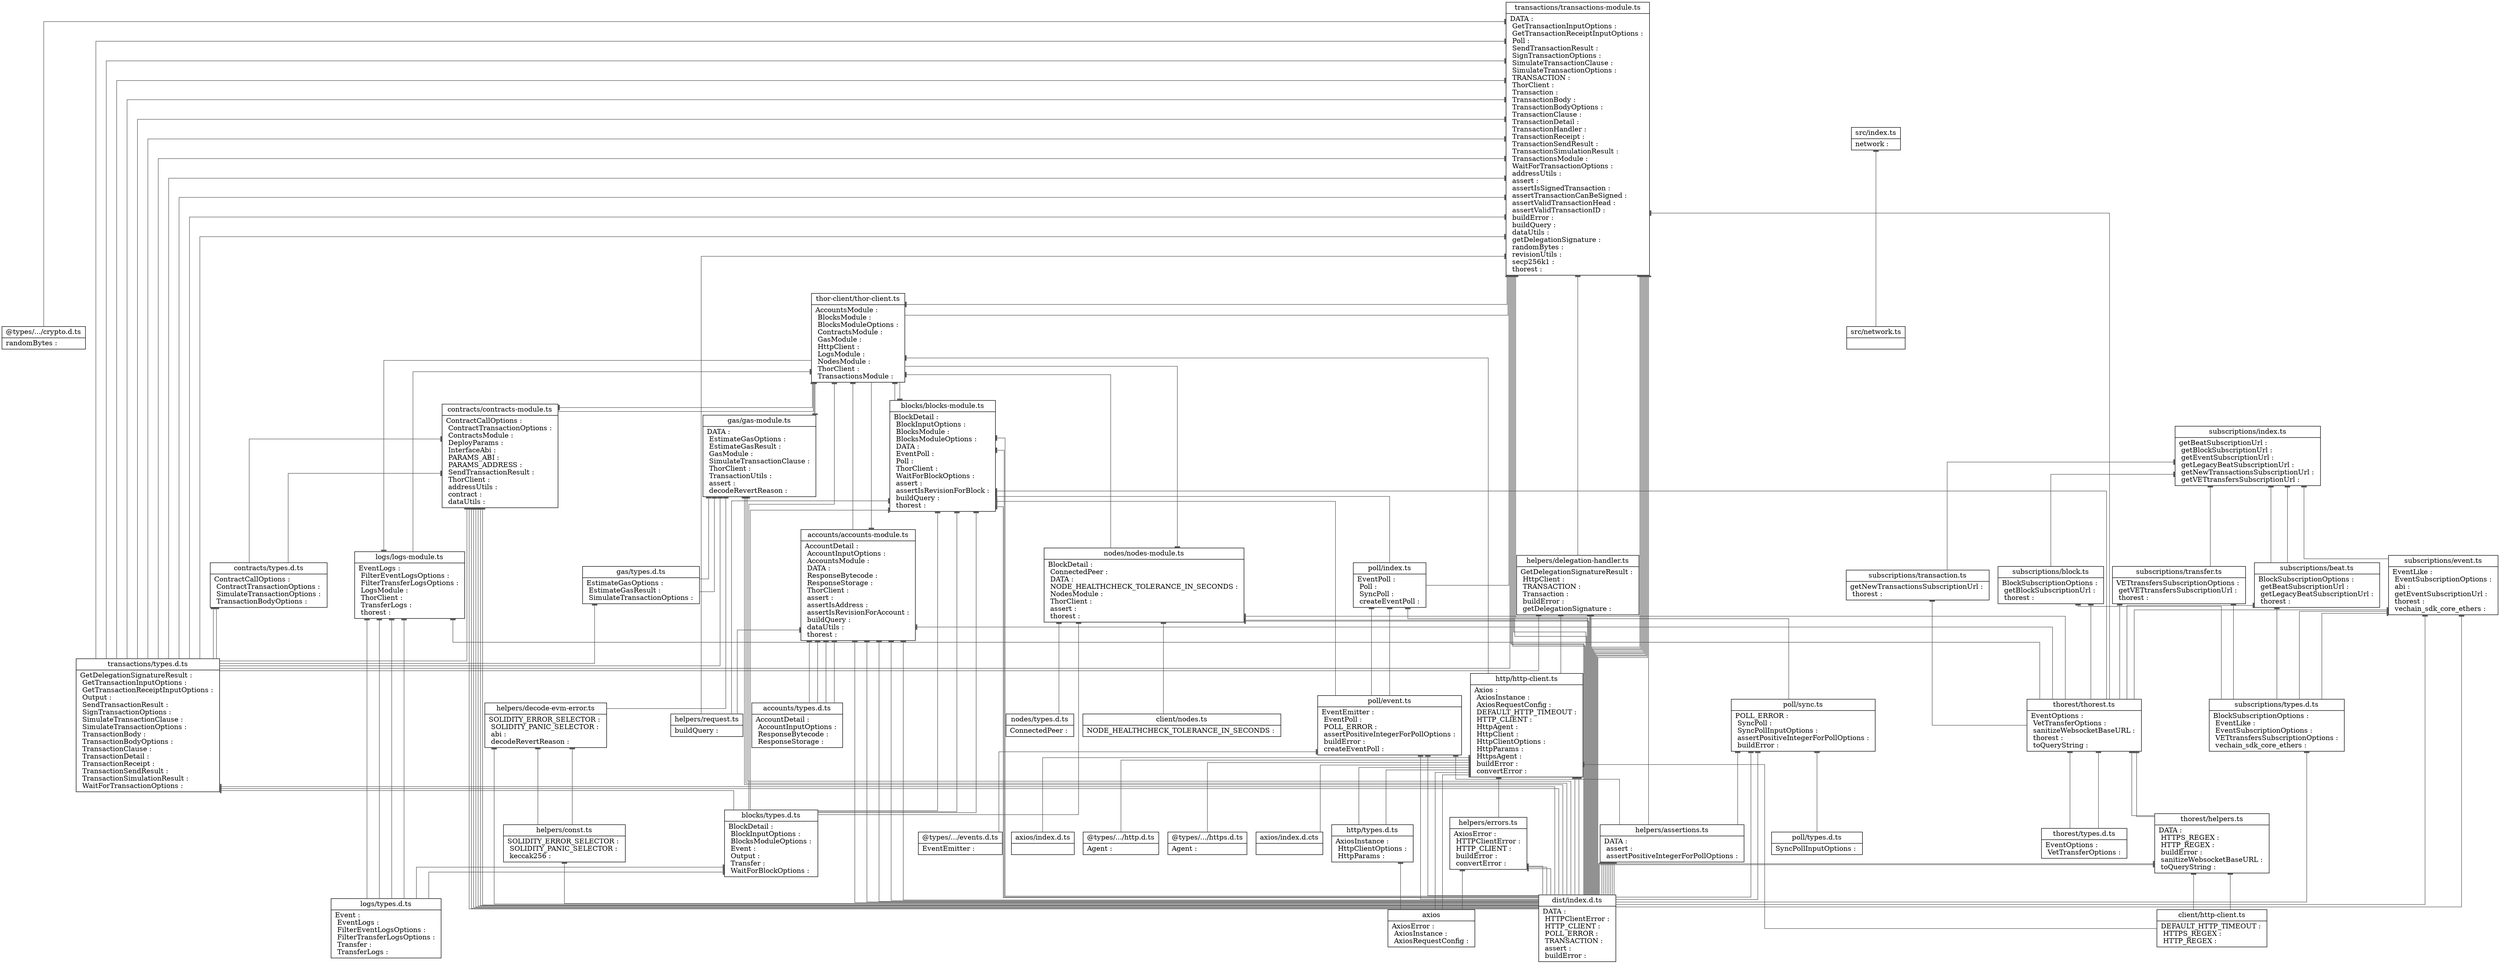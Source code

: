 digraph "src" {

splines  = ortho;
fontname = "Inconsolata";

node [colorscheme = ylgnbu4];
edge [colorscheme = dark28, dir = both];

"@types/.../crypto.d.ts"              [shape = record, label = "{ @types/.../crypto.d.ts |  randomBytes : \l }"];
"@types/.../events.d.ts"              [shape = record, label = "{ @types/.../events.d.ts |  EventEmitter : \l }"];
"@types/.../http.d.ts"                [shape = record, label = "{ @types/.../http.d.ts |  Agent : \l }"];
"@types/.../https.d.ts"               [shape = record, label = "{ @types/.../https.d.ts |  Agent : \l }"];
"accounts/accounts-module.ts"         [shape = record, label = "{ accounts/accounts-module.ts |  AccountDetail : \l  AccountInputOptions : \l  AccountsModule : \l  DATA : \l  ResponseBytecode : \l  ResponseStorage : \l  ThorClient : \l  assert : \l  assertIsAddress : \l  assertIsRevisionForAccount : \l  buildQuery : \l  dataUtils : \l  thorest : \l }"];
"accounts/types.d.ts"                 [shape = record, label = "{ accounts/types.d.ts |  AccountDetail : \l  AccountInputOptions : \l  ResponseBytecode : \l  ResponseStorage : \l }"];
axios                                 [shape = record, label = "{ axios |  AxiosError : \l  AxiosInstance : \l  AxiosRequestConfig : \l }"];
"axios/index.d.cts"                   [shape = record, label = "{ axios/index.d.cts |  }"];
"axios/index.d.ts"                    [shape = record, label = "{ axios/index.d.ts |  }"];
"blocks/blocks-module.ts"             [shape = record, label = "{ blocks/blocks-module.ts |  BlockDetail : \l  BlockInputOptions : \l  BlocksModule : \l  BlocksModuleOptions : \l  DATA : \l  EventPoll : \l  Poll : \l  ThorClient : \l  WaitForBlockOptions : \l  assert : \l  assertIsRevisionForBlock : \l  buildQuery : \l  thorest : \l }"];
"blocks/types.d.ts"                   [shape = record, label = "{ blocks/types.d.ts |  BlockDetail : \l  BlockInputOptions : \l  BlocksModuleOptions : \l  Event : \l  Output : \l  Transfer : \l  WaitForBlockOptions : \l }"];
"client/http-client.ts"               [shape = record, label = "{ client/http-client.ts |  DEFAULT_HTTP_TIMEOUT : \l  HTTPS_REGEX : \l  HTTP_REGEX : \l }"];
"client/nodes.ts"                     [shape = record, label = "{ client/nodes.ts |  NODE_HEALTHCHECK_TOLERANCE_IN_SECONDS : \l }"];
"contracts/contracts-module.ts"       [shape = record, label = "{ contracts/contracts-module.ts |  ContractCallOptions : \l  ContractTransactionOptions : \l  ContractsModule : \l  DeployParams : \l  InterfaceAbi : \l  PARAMS_ABI : \l  PARAMS_ADDRESS : \l  SendTransactionResult : \l  ThorClient : \l  addressUtils : \l  contract : \l  dataUtils : \l }"];
"contracts/types.d.ts"                [shape = record, label = "{ contracts/types.d.ts |  ContractCallOptions : \l  ContractTransactionOptions : \l  SimulateTransactionOptions : \l  TransactionBodyOptions : \l }"];
"dist/index.d.ts"                     [shape = record, label = "{ dist/index.d.ts |  DeployParams : \l  InterfaceAbi : \l  PARAMS_ABI : \l  PARAMS_ADDRESS : \l  Transaction : \l  TransactionBody : \l  TransactionClause : \l  TransactionHandler : \l  TransactionUtils : \l  abi : \l  addressUtils : \l  assertIsAddress : \l  assertIsRevisionForAccount : \l  assertIsRevisionForBlock : \l  assertIsSignedTransaction : \l  assertIsValidTransactionSigningPrivateKey : \l  assertValidTransactionHead : \l  assertValidTransactionID : \l  contract : \l  dataUtils : \l  keccak256 : \l  revisionUtils : \l  secp256k1 : \l  vechain_sdk_core_ethers : \l }"];
"dist/index.d.ts"                     [shape = record, label = "{ dist/index.d.ts |  DATA : \l  HTTPClientError : \l  HTTP_CLIENT : \l  POLL_ERROR : \l  TRANSACTION : \l  assert : \l  buildError : \l }"];
"gas/gas-module.ts"                   [shape = record, label = "{ gas/gas-module.ts |  DATA : \l  EstimateGasOptions : \l  EstimateGasResult : \l  GasModule : \l  SimulateTransactionClause : \l  ThorClient : \l  TransactionUtils : \l  assert : \l  decodeRevertReason : \l }"];
"gas/types.d.ts"                      [shape = record, label = "{ gas/types.d.ts |  EstimateGasOptions : \l  EstimateGasResult : \l  SimulateTransactionOptions : \l }"];
"helpers/assertions.ts"               [shape = record, label = "{ helpers/assertions.ts |  TRANSACTION : \l  Transaction : \l  TransactionBody : \l  assert : \l  assertIsValidTransactionSigningPrivateKey : \l  assertTransactionCanBeSigned : \l  secp256k1 : \l }"];
"helpers/assertions.ts"               [shape = record, label = "{ helpers/assertions.ts |  DATA : \l  assert : \l  assertPositiveIntegerForPollOptions : \l }"];
"helpers/const.ts"                    [shape = record, label = "{ helpers/const.ts |  SOLIDITY_ERROR_SELECTOR : \l  SOLIDITY_PANIC_SELECTOR : \l  keccak256 : \l }"];
"helpers/decode-evm-error.ts"         [shape = record, label = "{ helpers/decode-evm-error.ts |  SOLIDITY_ERROR_SELECTOR : \l  SOLIDITY_PANIC_SELECTOR : \l  abi : \l  decodeRevertReason : \l }"];
"helpers/delegation-handler.ts"       [shape = record, label = "{ helpers/delegation-handler.ts |  GetDelegationSignatureResult : \l  HttpClient : \l  TRANSACTION : \l  Transaction : \l  buildError : \l  getDelegationSignature : \l }"];
"helpers/errors.ts"                   [shape = record, label = "{ helpers/errors.ts |  AxiosError : \l  HTTPClientError : \l  HTTP_CLIENT : \l  buildError : \l  convertError : \l }"];
"helpers/request.ts"                  [shape = record, label = "{ helpers/request.ts |  buildQuery : \l }"];
"http/http-client.ts"                 [shape = record, label = "{ http/http-client.ts |  Axios : \l  AxiosInstance : \l  AxiosRequestConfig : \l  DEFAULT_HTTP_TIMEOUT : \l  HTTP_CLIENT : \l  HttpAgent : \l  HttpClient : \l  HttpClientOptions : \l  HttpParams : \l  HttpsAgent : \l  buildError : \l  convertError : \l }"];
"http/types.d.ts"                     [shape = record, label = "{ http/types.d.ts |  AxiosInstance : \l  HttpClientOptions : \l  HttpParams : \l }"];
"logs/logs-module.ts"                 [shape = record, label = "{ logs/logs-module.ts |  EventLogs : \l  FilterEventLogsOptions : \l  FilterTransferLogsOptions : \l  LogsModule : \l  ThorClient : \l  TransferLogs : \l  thorest : \l }"];
"logs/types.d.ts"                     [shape = record, label = "{ logs/types.d.ts |  Event : \l  EventLogs : \l  FilterEventLogsOptions : \l  FilterTransferLogsOptions : \l  Transfer : \l  TransferLogs : \l }"];
"nodes/nodes-module.ts"               [shape = record, label = "{ nodes/nodes-module.ts |  BlockDetail : \l  ConnectedPeer : \l  DATA : \l  NODE_HEALTHCHECK_TOLERANCE_IN_SECONDS : \l  NodesModule : \l  ThorClient : \l  assert : \l  thorest : \l }"];
"nodes/types.d.ts"                    [shape = record, label = "{ nodes/types.d.ts |  ConnectedPeer : \l }"];
"poll/event.ts"                       [shape = record, label = "{ poll/event.ts |  EventEmitter : \l  EventPoll : \l  POLL_ERROR : \l  assertPositiveIntegerForPollOptions : \l  buildError : \l  createEventPoll : \l }"];
"poll/index.ts"                       [shape = record, label = "{ poll/index.ts |  EventPoll : \l  Poll : \l  SyncPoll : \l  createEventPoll : \l }"];
"poll/sync.ts"                        [shape = record, label = "{ poll/sync.ts |  POLL_ERROR : \l  SyncPoll : \l  SyncPollInputOptions : \l  assertPositiveIntegerForPollOptions : \l  buildError : \l }"];
"poll/types.d.ts"                     [shape = record, label = "{ poll/types.d.ts |  SyncPollInputOptions : \l }"];
"src/index.ts"                        [shape = record, label = "{ src/index.ts |  network : \l }"];
"src/network.ts"                      [shape = record, label = "{ src/network.ts |  }"];
"subscriptions/beat.ts"               [shape = record, label = "{ subscriptions/beat.ts |  BlockSubscriptionOptions : \l  getBeatSubscriptionUrl : \l  getLegacyBeatSubscriptionUrl : \l  thorest : \l }"];
"subscriptions/block.ts"              [shape = record, label = "{ subscriptions/block.ts |  BlockSubscriptionOptions : \l  getBlockSubscriptionUrl : \l  thorest : \l }"];
"subscriptions/event.ts"              [shape = record, label = "{ subscriptions/event.ts |  EventLike : \l  EventSubscriptionOptions : \l  abi : \l  getEventSubscriptionUrl : \l  thorest : \l  vechain_sdk_core_ethers : \l }"];
"subscriptions/index.ts"              [shape = record, label = "{ subscriptions/index.ts |  getBeatSubscriptionUrl : \l  getBlockSubscriptionUrl : \l  getEventSubscriptionUrl : \l  getLegacyBeatSubscriptionUrl : \l  getNewTransactionsSubscriptionUrl : \l  getVETtransfersSubscriptionUrl : \l }"];
"subscriptions/transaction.ts"        [shape = record, label = "{ subscriptions/transaction.ts |  getNewTransactionsSubscriptionUrl : \l  thorest : \l }"];
"subscriptions/transfer.ts"           [shape = record, label = "{ subscriptions/transfer.ts |  VETtransfersSubscriptionOptions : \l  getVETtransfersSubscriptionUrl : \l  thorest : \l }"];
"subscriptions/types.d.ts"            [shape = record, label = "{ subscriptions/types.d.ts |  BlockSubscriptionOptions : \l  EventLike : \l  EventSubscriptionOptions : \l  VETtransfersSubscriptionOptions : \l  vechain_sdk_core_ethers : \l }"];
"thor-client/thor-client.ts"          [shape = record, label = "{ thor-client/thor-client.ts |  AccountsModule : \l  BlocksModule : \l  BlocksModuleOptions : \l  ContractsModule : \l  GasModule : \l  HttpClient : \l  LogsModule : \l  NodesModule : \l  ThorClient : \l  TransactionsModule : \l }"];
"thorest/helpers.ts"                  [shape = record, label = "{ thorest/helpers.ts |  DATA : \l  HTTPS_REGEX : \l  HTTP_REGEX : \l  buildError : \l  sanitizeWebsocketBaseURL : \l  toQueryString : \l }"];
"thorest/thorest.ts"                  [shape = record, label = "{ thorest/thorest.ts |  EventOptions : \l  VetTransferOptions : \l  sanitizeWebsocketBaseURL : \l  thorest : \l  toQueryString : \l }"];
"thorest/types.d.ts"                  [shape = record, label = "{ thorest/types.d.ts |  EventOptions : \l  VetTransferOptions : \l }"];
"transactions/transactions-module.ts" [shape = record, label = "{ transactions/transactions-module.ts |  DATA : \l  GetTransactionInputOptions : \l  GetTransactionReceiptInputOptions : \l  Poll : \l  SendTransactionResult : \l  SignTransactionOptions : \l  SimulateTransactionClause : \l  SimulateTransactionOptions : \l  TRANSACTION : \l  ThorClient : \l  Transaction : \l  TransactionBody : \l  TransactionBodyOptions : \l  TransactionClause : \l  TransactionDetail : \l  TransactionHandler : \l  TransactionReceipt : \l  TransactionSendResult : \l  TransactionSimulationResult : \l  TransactionsModule : \l  WaitForTransactionOptions : \l  addressUtils : \l  assert : \l  assertIsSignedTransaction : \l  assertTransactionCanBeSigned : \l  assertValidTransactionHead : \l  assertValidTransactionID : \l  buildError : \l  buildQuery : \l  dataUtils : \l  getDelegationSignature : \l  randomBytes : \l  revisionUtils : \l  secp256k1 : \l  thorest : \l }"];
"transactions/types.d.ts"             [shape = record, label = "{ transactions/types.d.ts |  GetDelegationSignatureResult : \l  GetTransactionInputOptions : \l  GetTransactionReceiptInputOptions : \l  Output : \l  SendTransactionResult : \l  SignTransactionOptions : \l  SimulateTransactionClause : \l  SimulateTransactionOptions : \l  TransactionBody : \l  TransactionBodyOptions : \l  TransactionClause : \l  TransactionDetail : \l  TransactionReceipt : \l  TransactionSendResult : \l  TransactionSimulationResult : \l  WaitForTransactionOptions : \l }"];

"accounts/accounts-module.ts"         -> "accounts/types.d.ts"                 [color = "#595959", style = solid , arrowtail = tee     , arrowhead = none    , taillabel = "", label = "", headlabel = ""];
"accounts/accounts-module.ts"         -> "accounts/types.d.ts"                 [color = "#595959", style = solid , arrowtail = tee     , arrowhead = none    , taillabel = "", label = "", headlabel = ""];
"accounts/accounts-module.ts"         -> "accounts/types.d.ts"                 [color = "#595959", style = solid , arrowtail = tee     , arrowhead = none    , taillabel = "", label = "", headlabel = ""];
"accounts/accounts-module.ts"         -> "accounts/types.d.ts"                 [color = "#595959", style = solid , arrowtail = tee     , arrowhead = none    , taillabel = "", label = "", headlabel = ""];
"accounts/accounts-module.ts"         -> "dist/index.d.ts"                     [color = "#595959", style = solid , arrowtail = tee     , arrowhead = none    , taillabel = "", label = "", headlabel = ""];
"accounts/accounts-module.ts"         -> "dist/index.d.ts"                     [color = "#595959", style = solid , arrowtail = tee     , arrowhead = none    , taillabel = "", label = "", headlabel = ""];
"accounts/accounts-module.ts"         -> "dist/index.d.ts"                     [color = "#595959", style = solid , arrowtail = tee     , arrowhead = none    , taillabel = "", label = "", headlabel = ""];
"accounts/accounts-module.ts"         -> "dist/index.d.ts"                     [color = "#595959", style = solid , arrowtail = tee     , arrowhead = none    , taillabel = "", label = "", headlabel = ""];
"accounts/accounts-module.ts"         -> "dist/index.d.ts"                     [color = "#595959", style = solid , arrowtail = tee     , arrowhead = none    , taillabel = "", label = "", headlabel = ""];
"accounts/accounts-module.ts"         -> "helpers/request.ts"                  [color = "#595959", style = solid , arrowtail = tee     , arrowhead = none    , taillabel = "", label = "", headlabel = ""];
"accounts/accounts-module.ts"         -> "thor-client/thor-client.ts"          [color = "#595959", style = solid , arrowtail = tee     , arrowhead = none    , taillabel = "", label = "", headlabel = ""];
"accounts/accounts-module.ts"         -> "thorest/thorest.ts"                  [color = "#595959", style = solid , arrowtail = tee     , arrowhead = none    , taillabel = "", label = "", headlabel = ""];
"blocks/blocks-module.ts"             -> "blocks/types.d.ts"                   [color = "#595959", style = solid , arrowtail = tee     , arrowhead = none    , taillabel = "", label = "", headlabel = ""];
"blocks/blocks-module.ts"             -> "blocks/types.d.ts"                   [color = "#595959", style = solid , arrowtail = tee     , arrowhead = none    , taillabel = "", label = "", headlabel = ""];
"blocks/blocks-module.ts"             -> "blocks/types.d.ts"                   [color = "#595959", style = solid , arrowtail = tee     , arrowhead = none    , taillabel = "", label = "", headlabel = ""];
"blocks/blocks-module.ts"             -> "blocks/types.d.ts"                   [color = "#595959", style = solid , arrowtail = tee     , arrowhead = none    , taillabel = "", label = "", headlabel = ""];
"blocks/blocks-module.ts"             -> "dist/index.d.ts"                     [color = "#595959", style = solid , arrowtail = tee     , arrowhead = none    , taillabel = "", label = "", headlabel = ""];
"blocks/blocks-module.ts"             -> "dist/index.d.ts"                     [color = "#595959", style = solid , arrowtail = tee     , arrowhead = none    , taillabel = "", label = "", headlabel = ""];
"blocks/blocks-module.ts"             -> "dist/index.d.ts"                     [color = "#595959", style = solid , arrowtail = tee     , arrowhead = none    , taillabel = "", label = "", headlabel = ""];
"blocks/blocks-module.ts"             -> "helpers/request.ts"                  [color = "#595959", style = solid , arrowtail = tee     , arrowhead = none    , taillabel = "", label = "", headlabel = ""];
"blocks/blocks-module.ts"             -> "poll/event.ts"                       [color = "#595959", style = solid , arrowtail = tee     , arrowhead = none    , taillabel = "", label = "", headlabel = ""];
"blocks/blocks-module.ts"             -> "poll/index.ts"                       [color = "#595959", style = solid , arrowtail = tee     , arrowhead = none    , taillabel = "", label = "", headlabel = ""];
"blocks/blocks-module.ts"             -> "thor-client/thor-client.ts"          [color = "#595959", style = solid , arrowtail = tee     , arrowhead = none    , taillabel = "", label = "", headlabel = ""];
"blocks/blocks-module.ts"             -> "thorest/thorest.ts"                  [color = "#595959", style = solid , arrowtail = tee     , arrowhead = none    , taillabel = "", label = "", headlabel = ""];
"blocks/types.d.ts"                   -> "logs/types.d.ts"                     [color = "#595959", style = solid , arrowtail = tee     , arrowhead = none    , taillabel = "", label = "", headlabel = ""];
"blocks/types.d.ts"                   -> "logs/types.d.ts"                     [color = "#595959", style = solid , arrowtail = tee     , arrowhead = none    , taillabel = "", label = "", headlabel = ""];
"contracts/contracts-module.ts"       -> "contracts/types.d.ts"                [color = "#595959", style = solid , arrowtail = tee     , arrowhead = none    , taillabel = "", label = "", headlabel = ""];
"contracts/contracts-module.ts"       -> "contracts/types.d.ts"                [color = "#595959", style = solid , arrowtail = tee     , arrowhead = none    , taillabel = "", label = "", headlabel = ""];
"contracts/contracts-module.ts"       -> "dist/index.d.ts"                     [color = "#595959", style = solid , arrowtail = tee     , arrowhead = none    , taillabel = "", label = "", headlabel = ""];
"contracts/contracts-module.ts"       -> "dist/index.d.ts"                     [color = "#595959", style = solid , arrowtail = tee     , arrowhead = none    , taillabel = "", label = "", headlabel = ""];
"contracts/contracts-module.ts"       -> "dist/index.d.ts"                     [color = "#595959", style = solid , arrowtail = tee     , arrowhead = none    , taillabel = "", label = "", headlabel = ""];
"contracts/contracts-module.ts"       -> "dist/index.d.ts"                     [color = "#595959", style = solid , arrowtail = tee     , arrowhead = none    , taillabel = "", label = "", headlabel = ""];
"contracts/contracts-module.ts"       -> "dist/index.d.ts"                     [color = "#595959", style = solid , arrowtail = tee     , arrowhead = none    , taillabel = "", label = "", headlabel = ""];
"contracts/contracts-module.ts"       -> "dist/index.d.ts"                     [color = "#595959", style = solid , arrowtail = tee     , arrowhead = none    , taillabel = "", label = "", headlabel = ""];
"contracts/contracts-module.ts"       -> "dist/index.d.ts"                     [color = "#595959", style = solid , arrowtail = tee     , arrowhead = none    , taillabel = "", label = "", headlabel = ""];
"contracts/contracts-module.ts"       -> "thor-client/thor-client.ts"          [color = "#595959", style = solid , arrowtail = tee     , arrowhead = none    , taillabel = "", label = "", headlabel = ""];
"contracts/contracts-module.ts"       -> "transactions/types.d.ts"             [color = "#595959", style = solid , arrowtail = tee     , arrowhead = none    , taillabel = "", label = "", headlabel = ""];
"contracts/types.d.ts"                -> "transactions/types.d.ts"             [color = "#595959", style = solid , arrowtail = tee     , arrowhead = none    , taillabel = "", label = "", headlabel = ""];
"contracts/types.d.ts"                -> "transactions/types.d.ts"             [color = "#595959", style = solid , arrowtail = tee     , arrowhead = none    , taillabel = "", label = "", headlabel = ""];
"gas/gas-module.ts"                   -> "dist/index.d.ts"                     [color = "#595959", style = solid , arrowtail = tee     , arrowhead = none    , taillabel = "", label = "", headlabel = ""];
"gas/gas-module.ts"                   -> "dist/index.d.ts"                     [color = "#595959", style = solid , arrowtail = tee     , arrowhead = none    , taillabel = "", label = "", headlabel = ""];
"gas/gas-module.ts"                   -> "dist/index.d.ts"                     [color = "#595959", style = solid , arrowtail = tee     , arrowhead = none    , taillabel = "", label = "", headlabel = ""];
"gas/gas-module.ts"                   -> "gas/types.d.ts"                      [color = "#595959", style = solid , arrowtail = tee     , arrowhead = none    , taillabel = "", label = "", headlabel = ""];
"gas/gas-module.ts"                   -> "gas/types.d.ts"                      [color = "#595959", style = solid , arrowtail = tee     , arrowhead = none    , taillabel = "", label = "", headlabel = ""];
"gas/gas-module.ts"                   -> "helpers/decode-evm-error.ts"         [color = "#595959", style = solid , arrowtail = tee     , arrowhead = none    , taillabel = "", label = "", headlabel = ""];
"gas/gas-module.ts"                   -> "thor-client/thor-client.ts"          [color = "#595959", style = solid , arrowtail = tee     , arrowhead = none    , taillabel = "", label = "", headlabel = ""];
"gas/gas-module.ts"                   -> "transactions/types.d.ts"             [color = "#595959", style = solid , arrowtail = tee     , arrowhead = none    , taillabel = "", label = "", headlabel = ""];
"gas/types.d.ts"                      -> "transactions/types.d.ts"             [color = "#595959", style = solid , arrowtail = tee     , arrowhead = none    , taillabel = "", label = "", headlabel = ""];
"helpers/assertions.ts"               -> "dist/index.d.ts"                     [color = "#595959", style = solid , arrowtail = tee     , arrowhead = none    , taillabel = "", label = "", headlabel = ""];
"helpers/assertions.ts"               -> "dist/index.d.ts"                     [color = "#595959", style = solid , arrowtail = tee     , arrowhead = none    , taillabel = "", label = "", headlabel = ""];
"helpers/assertions.ts"               -> "dist/index.d.ts"                     [color = "#595959", style = solid , arrowtail = tee     , arrowhead = none    , taillabel = "", label = "", headlabel = ""];
"helpers/assertions.ts"               -> "dist/index.d.ts"                     [color = "#595959", style = solid , arrowtail = tee     , arrowhead = none    , taillabel = "", label = "", headlabel = ""];
"helpers/assertions.ts"               -> "dist/index.d.ts"                     [color = "#595959", style = solid , arrowtail = tee     , arrowhead = none    , taillabel = "", label = "", headlabel = ""];
"helpers/assertions.ts"               -> "dist/index.d.ts"                     [color = "#595959", style = solid , arrowtail = tee     , arrowhead = none    , taillabel = "", label = "", headlabel = ""];
"helpers/assertions.ts"               -> "dist/index.d.ts"                     [color = "#595959", style = solid , arrowtail = tee     , arrowhead = none    , taillabel = "", label = "", headlabel = ""];
"helpers/assertions.ts"               -> "dist/index.d.ts"                     [color = "#595959", style = solid , arrowtail = tee     , arrowhead = none    , taillabel = "", label = "", headlabel = ""];
"helpers/const.ts"                    -> "dist/index.d.ts"                     [color = "#595959", style = solid , arrowtail = tee     , arrowhead = none    , taillabel = "", label = "", headlabel = ""];
"helpers/decode-evm-error.ts"         -> "dist/index.d.ts"                     [color = "#595959", style = solid , arrowtail = tee     , arrowhead = none    , taillabel = "", label = "", headlabel = ""];
"helpers/decode-evm-error.ts"         -> "helpers/const.ts"                    [color = "#595959", style = solid , arrowtail = tee     , arrowhead = none    , taillabel = "", label = "", headlabel = ""];
"helpers/decode-evm-error.ts"         -> "helpers/const.ts"                    [color = "#595959", style = solid , arrowtail = tee     , arrowhead = none    , taillabel = "", label = "", headlabel = ""];
"helpers/delegation-handler.ts"       -> "dist/index.d.ts"                     [color = "#595959", style = solid , arrowtail = tee     , arrowhead = none    , taillabel = "", label = "", headlabel = ""];
"helpers/delegation-handler.ts"       -> "dist/index.d.ts"                     [color = "#595959", style = solid , arrowtail = tee     , arrowhead = none    , taillabel = "", label = "", headlabel = ""];
"helpers/delegation-handler.ts"       -> "dist/index.d.ts"                     [color = "#595959", style = solid , arrowtail = tee     , arrowhead = none    , taillabel = "", label = "", headlabel = ""];
"helpers/delegation-handler.ts"       -> "http/http-client.ts"                 [color = "#595959", style = solid , arrowtail = tee     , arrowhead = none    , taillabel = "", label = "", headlabel = ""];
"helpers/delegation-handler.ts"       -> "transactions/types.d.ts"             [color = "#595959", style = solid , arrowtail = tee     , arrowhead = none    , taillabel = "", label = "", headlabel = ""];
"helpers/errors.ts"                   -> axios                                 [color = "#595959", style = solid , arrowtail = tee     , arrowhead = none    , taillabel = "", label = "", headlabel = ""];
"helpers/errors.ts"                   -> "dist/index.d.ts"                     [color = "#595959", style = solid , arrowtail = tee     , arrowhead = none    , taillabel = "", label = "", headlabel = ""];
"helpers/errors.ts"                   -> "dist/index.d.ts"                     [color = "#595959", style = solid , arrowtail = tee     , arrowhead = none    , taillabel = "", label = "", headlabel = ""];
"helpers/errors.ts"                   -> "dist/index.d.ts"                     [color = "#595959", style = solid , arrowtail = tee     , arrowhead = none    , taillabel = "", label = "", headlabel = ""];
"http/http-client.ts"                 -> "@types/.../http.d.ts"                [color = "#595959", style = solid , arrowtail = tee     , arrowhead = none    , taillabel = "", label = "", headlabel = ""];
"http/http-client.ts"                 -> "@types/.../https.d.ts"               [color = "#595959", style = solid , arrowtail = tee     , arrowhead = none    , taillabel = "", label = "", headlabel = ""];
"http/http-client.ts"                 -> axios                                 [color = "#595959", style = solid , arrowtail = tee     , arrowhead = none    , taillabel = "", label = "", headlabel = ""];
"http/http-client.ts"                 -> axios                                 [color = "#595959", style = solid , arrowtail = tee     , arrowhead = none    , taillabel = "", label = "", headlabel = ""];
"http/http-client.ts"                 -> "axios/index.d.cts"                   [color = "#595959", style = solid , arrowtail = tee     , arrowhead = none    , taillabel = "", label = "", headlabel = ""];
"http/http-client.ts"                 -> "axios/index.d.ts"                    [color = "#595959", style = solid , arrowtail = tee     , arrowhead = none    , taillabel = "", label = "", headlabel = ""];
"http/http-client.ts"                 -> "client/http-client.ts"               [color = "#595959", style = solid , arrowtail = tee     , arrowhead = none    , taillabel = "", label = "", headlabel = ""];
"http/http-client.ts"                 -> "dist/index.d.ts"                     [color = "#595959", style = solid , arrowtail = tee     , arrowhead = none    , taillabel = "", label = "", headlabel = ""];
"http/http-client.ts"                 -> "dist/index.d.ts"                     [color = "#595959", style = solid , arrowtail = tee     , arrowhead = none    , taillabel = "", label = "", headlabel = ""];
"http/http-client.ts"                 -> "helpers/errors.ts"                   [color = "#595959", style = solid , arrowtail = tee     , arrowhead = none    , taillabel = "", label = "", headlabel = ""];
"http/http-client.ts"                 -> "http/types.d.ts"                     [color = "#595959", style = solid , arrowtail = tee     , arrowhead = none    , taillabel = "", label = "", headlabel = ""];
"http/http-client.ts"                 -> "http/types.d.ts"                     [color = "#595959", style = solid , arrowtail = tee     , arrowhead = none    , taillabel = "", label = "", headlabel = ""];
"http/types.d.ts"                     -> axios                                 [color = "#595959", style = solid , arrowtail = tee     , arrowhead = none    , taillabel = "", label = "", headlabel = ""];
"logs/logs-module.ts"                 -> "logs/types.d.ts"                     [color = "#595959", style = solid , arrowtail = tee     , arrowhead = none    , taillabel = "", label = "", headlabel = ""];
"logs/logs-module.ts"                 -> "logs/types.d.ts"                     [color = "#595959", style = solid , arrowtail = tee     , arrowhead = none    , taillabel = "", label = "", headlabel = ""];
"logs/logs-module.ts"                 -> "logs/types.d.ts"                     [color = "#595959", style = solid , arrowtail = tee     , arrowhead = none    , taillabel = "", label = "", headlabel = ""];
"logs/logs-module.ts"                 -> "logs/types.d.ts"                     [color = "#595959", style = solid , arrowtail = tee     , arrowhead = none    , taillabel = "", label = "", headlabel = ""];
"logs/logs-module.ts"                 -> "thor-client/thor-client.ts"          [color = "#595959", style = solid , arrowtail = tee     , arrowhead = none    , taillabel = "", label = "", headlabel = ""];
"logs/logs-module.ts"                 -> "thorest/thorest.ts"                  [color = "#595959", style = solid , arrowtail = tee     , arrowhead = none    , taillabel = "", label = "", headlabel = ""];
"nodes/nodes-module.ts"               -> "blocks/types.d.ts"                   [color = "#595959", style = solid , arrowtail = tee     , arrowhead = none    , taillabel = "", label = "", headlabel = ""];
"nodes/nodes-module.ts"               -> "client/nodes.ts"                     [color = "#595959", style = solid , arrowtail = tee     , arrowhead = none    , taillabel = "", label = "", headlabel = ""];
"nodes/nodes-module.ts"               -> "dist/index.d.ts"                     [color = "#595959", style = solid , arrowtail = tee     , arrowhead = none    , taillabel = "", label = "", headlabel = ""];
"nodes/nodes-module.ts"               -> "dist/index.d.ts"                     [color = "#595959", style = solid , arrowtail = tee     , arrowhead = none    , taillabel = "", label = "", headlabel = ""];
"nodes/nodes-module.ts"               -> "nodes/types.d.ts"                    [color = "#595959", style = solid , arrowtail = tee     , arrowhead = none    , taillabel = "", label = "", headlabel = ""];
"nodes/nodes-module.ts"               -> "thor-client/thor-client.ts"          [color = "#595959", style = solid , arrowtail = tee     , arrowhead = none    , taillabel = "", label = "", headlabel = ""];
"nodes/nodes-module.ts"               -> "thorest/thorest.ts"                  [color = "#595959", style = solid , arrowtail = tee     , arrowhead = none    , taillabel = "", label = "", headlabel = ""];
"poll/event.ts"                       -> "@types/.../events.d.ts"              [color = "#595959", style = solid , arrowtail = tee     , arrowhead = none    , taillabel = "", label = "", headlabel = ""];
"poll/event.ts"                       -> "dist/index.d.ts"                     [color = "#595959", style = solid , arrowtail = tee     , arrowhead = none    , taillabel = "", label = "", headlabel = ""];
"poll/event.ts"                       -> "dist/index.d.ts"                     [color = "#595959", style = solid , arrowtail = tee     , arrowhead = none    , taillabel = "", label = "", headlabel = ""];
"poll/event.ts"                       -> "helpers/assertions.ts"               [color = "#595959", style = solid , arrowtail = tee     , arrowhead = none    , taillabel = "", label = "", headlabel = ""];
"poll/index.ts"                       -> "poll/event.ts"                       [color = "#595959", style = solid , arrowtail = tee     , arrowhead = none    , taillabel = "", label = "", headlabel = ""];
"poll/index.ts"                       -> "poll/event.ts"                       [color = "#595959", style = solid , arrowtail = tee     , arrowhead = none    , taillabel = "", label = "", headlabel = ""];
"poll/index.ts"                       -> "poll/sync.ts"                        [color = "#595959", style = solid , arrowtail = tee     , arrowhead = none    , taillabel = "", label = "", headlabel = ""];
"poll/sync.ts"                        -> "dist/index.d.ts"                     [color = "#595959", style = solid , arrowtail = tee     , arrowhead = none    , taillabel = "", label = "", headlabel = ""];
"poll/sync.ts"                        -> "dist/index.d.ts"                     [color = "#595959", style = solid , arrowtail = tee     , arrowhead = none    , taillabel = "", label = "", headlabel = ""];
"poll/sync.ts"                        -> "helpers/assertions.ts"               [color = "#595959", style = solid , arrowtail = tee     , arrowhead = none    , taillabel = "", label = "", headlabel = ""];
"poll/sync.ts"                        -> "poll/types.d.ts"                     [color = "#595959", style = solid , arrowtail = tee     , arrowhead = none    , taillabel = "", label = "", headlabel = ""];
"src/index.ts"                        -> "src/network.ts"                      [color = "#595959", style = solid , arrowtail = tee     , arrowhead = none    , taillabel = "", label = "", headlabel = ""];
"subscriptions/beat.ts"               -> "subscriptions/types.d.ts"            [color = "#595959", style = solid , arrowtail = tee     , arrowhead = none    , taillabel = "", label = "", headlabel = ""];
"subscriptions/beat.ts"               -> "thorest/thorest.ts"                  [color = "#595959", style = solid , arrowtail = tee     , arrowhead = none    , taillabel = "", label = "", headlabel = ""];
"subscriptions/block.ts"              -> "subscriptions/types.d.ts"            [color = "#595959", style = solid , arrowtail = tee     , arrowhead = none    , taillabel = "", label = "", headlabel = ""];
"subscriptions/block.ts"              -> "thorest/thorest.ts"                  [color = "#595959", style = solid , arrowtail = tee     , arrowhead = none    , taillabel = "", label = "", headlabel = ""];
"subscriptions/event.ts"              -> "dist/index.d.ts"                     [color = "#595959", style = solid , arrowtail = tee     , arrowhead = none    , taillabel = "", label = "", headlabel = ""];
"subscriptions/event.ts"              -> "dist/index.d.ts"                     [color = "#595959", style = solid , arrowtail = tee     , arrowhead = none    , taillabel = "", label = "", headlabel = ""];
"subscriptions/event.ts"              -> "subscriptions/types.d.ts"            [color = "#595959", style = solid , arrowtail = tee     , arrowhead = none    , taillabel = "", label = "", headlabel = ""];
"subscriptions/event.ts"              -> "subscriptions/types.d.ts"            [color = "#595959", style = solid , arrowtail = tee     , arrowhead = none    , taillabel = "", label = "", headlabel = ""];
"subscriptions/event.ts"              -> "thorest/thorest.ts"                  [color = "#595959", style = solid , arrowtail = tee     , arrowhead = none    , taillabel = "", label = "", headlabel = ""];
"subscriptions/index.ts"              -> "subscriptions/beat.ts"               [color = "#595959", style = solid , arrowtail = tee     , arrowhead = none    , taillabel = "", label = "", headlabel = ""];
"subscriptions/index.ts"              -> "subscriptions/beat.ts"               [color = "#595959", style = solid , arrowtail = tee     , arrowhead = none    , taillabel = "", label = "", headlabel = ""];
"subscriptions/index.ts"              -> "subscriptions/block.ts"              [color = "#595959", style = solid , arrowtail = tee     , arrowhead = none    , taillabel = "", label = "", headlabel = ""];
"subscriptions/index.ts"              -> "subscriptions/event.ts"              [color = "#595959", style = solid , arrowtail = tee     , arrowhead = none    , taillabel = "", label = "", headlabel = ""];
"subscriptions/index.ts"              -> "subscriptions/transaction.ts"        [color = "#595959", style = solid , arrowtail = tee     , arrowhead = none    , taillabel = "", label = "", headlabel = ""];
"subscriptions/index.ts"              -> "subscriptions/transfer.ts"           [color = "#595959", style = solid , arrowtail = tee     , arrowhead = none    , taillabel = "", label = "", headlabel = ""];
"subscriptions/transaction.ts"        -> "thorest/thorest.ts"                  [color = "#595959", style = solid , arrowtail = tee     , arrowhead = none    , taillabel = "", label = "", headlabel = ""];
"subscriptions/transfer.ts"           -> "subscriptions/types.d.ts"            [color = "#595959", style = solid , arrowtail = tee     , arrowhead = none    , taillabel = "", label = "", headlabel = ""];
"subscriptions/transfer.ts"           -> "thorest/thorest.ts"                  [color = "#595959", style = solid , arrowtail = tee     , arrowhead = none    , taillabel = "", label = "", headlabel = ""];
"subscriptions/types.d.ts"            -> "dist/index.d.ts"                     [color = "#595959", style = solid , arrowtail = tee     , arrowhead = none    , taillabel = "", label = "", headlabel = ""];
"thor-client/thor-client.ts"          -> "accounts/accounts-module.ts"         [color = "#595959", style = solid , arrowtail = tee     , arrowhead = none    , taillabel = "", label = "", headlabel = ""];
"thor-client/thor-client.ts"          -> "blocks/blocks-module.ts"             [color = "#595959", style = solid , arrowtail = tee     , arrowhead = none    , taillabel = "", label = "", headlabel = ""];
"thor-client/thor-client.ts"          -> "blocks/types.d.ts"                   [color = "#595959", style = solid , arrowtail = tee     , arrowhead = none    , taillabel = "", label = "", headlabel = ""];
"thor-client/thor-client.ts"          -> "contracts/contracts-module.ts"       [color = "#595959", style = solid , arrowtail = tee     , arrowhead = none    , taillabel = "", label = "", headlabel = ""];
"thor-client/thor-client.ts"          -> "gas/gas-module.ts"                   [color = "#595959", style = solid , arrowtail = tee     , arrowhead = none    , taillabel = "", label = "", headlabel = ""];
"thor-client/thor-client.ts"          -> "http/http-client.ts"                 [color = "#595959", style = solid , arrowtail = tee     , arrowhead = none    , taillabel = "", label = "", headlabel = ""];
"thor-client/thor-client.ts"          -> "logs/logs-module.ts"                 [color = "#595959", style = solid , arrowtail = tee     , arrowhead = none    , taillabel = "", label = "", headlabel = ""];
"thor-client/thor-client.ts"          -> "nodes/nodes-module.ts"               [color = "#595959", style = solid , arrowtail = tee     , arrowhead = none    , taillabel = "", label = "", headlabel = ""];
"thor-client/thor-client.ts"          -> "transactions/transactions-module.ts" [color = "#595959", style = solid , arrowtail = tee     , arrowhead = none    , taillabel = "", label = "", headlabel = ""];
"thorest/helpers.ts"                  -> "client/http-client.ts"               [color = "#595959", style = solid , arrowtail = tee     , arrowhead = none    , taillabel = "", label = "", headlabel = ""];
"thorest/helpers.ts"                  -> "client/http-client.ts"               [color = "#595959", style = solid , arrowtail = tee     , arrowhead = none    , taillabel = "", label = "", headlabel = ""];
"thorest/helpers.ts"                  -> "dist/index.d.ts"                     [color = "#595959", style = solid , arrowtail = tee     , arrowhead = none    , taillabel = "", label = "", headlabel = ""];
"thorest/helpers.ts"                  -> "dist/index.d.ts"                     [color = "#595959", style = solid , arrowtail = tee     , arrowhead = none    , taillabel = "", label = "", headlabel = ""];
"thorest/thorest.ts"                  -> "thorest/helpers.ts"                  [color = "#595959", style = solid , arrowtail = tee     , arrowhead = none    , taillabel = "", label = "", headlabel = ""];
"thorest/thorest.ts"                  -> "thorest/helpers.ts"                  [color = "#595959", style = solid , arrowtail = tee     , arrowhead = none    , taillabel = "", label = "", headlabel = ""];
"thorest/thorest.ts"                  -> "thorest/types.d.ts"                  [color = "#595959", style = solid , arrowtail = tee     , arrowhead = none    , taillabel = "", label = "", headlabel = ""];
"thorest/thorest.ts"                  -> "thorest/types.d.ts"                  [color = "#595959", style = solid , arrowtail = tee     , arrowhead = none    , taillabel = "", label = "", headlabel = ""];
"transactions/transactions-module.ts" -> "@types/.../crypto.d.ts"              [color = "#595959", style = solid , arrowtail = tee     , arrowhead = none    , taillabel = "", label = "", headlabel = ""];
"transactions/transactions-module.ts" -> "dist/index.d.ts"                     [color = "#595959", style = solid , arrowtail = tee     , arrowhead = none    , taillabel = "", label = "", headlabel = ""];
"transactions/transactions-module.ts" -> "dist/index.d.ts"                     [color = "#595959", style = solid , arrowtail = tee     , arrowhead = none    , taillabel = "", label = "", headlabel = ""];
"transactions/transactions-module.ts" -> "dist/index.d.ts"                     [color = "#595959", style = solid , arrowtail = tee     , arrowhead = none    , taillabel = "", label = "", headlabel = ""];
"transactions/transactions-module.ts" -> "dist/index.d.ts"                     [color = "#595959", style = solid , arrowtail = tee     , arrowhead = none    , taillabel = "", label = "", headlabel = ""];
"transactions/transactions-module.ts" -> "dist/index.d.ts"                     [color = "#595959", style = solid , arrowtail = tee     , arrowhead = none    , taillabel = "", label = "", headlabel = ""];
"transactions/transactions-module.ts" -> "dist/index.d.ts"                     [color = "#595959", style = solid , arrowtail = tee     , arrowhead = none    , taillabel = "", label = "", headlabel = ""];
"transactions/transactions-module.ts" -> "dist/index.d.ts"                     [color = "#595959", style = solid , arrowtail = tee     , arrowhead = none    , taillabel = "", label = "", headlabel = ""];
"transactions/transactions-module.ts" -> "dist/index.d.ts"                     [color = "#595959", style = solid , arrowtail = tee     , arrowhead = none    , taillabel = "", label = "", headlabel = ""];
"transactions/transactions-module.ts" -> "dist/index.d.ts"                     [color = "#595959", style = solid , arrowtail = tee     , arrowhead = none    , taillabel = "", label = "", headlabel = ""];
"transactions/transactions-module.ts" -> "dist/index.d.ts"                     [color = "#595959", style = solid , arrowtail = tee     , arrowhead = none    , taillabel = "", label = "", headlabel = ""];
"transactions/transactions-module.ts" -> "dist/index.d.ts"                     [color = "#595959", style = solid , arrowtail = tee     , arrowhead = none    , taillabel = "", label = "", headlabel = ""];
"transactions/transactions-module.ts" -> "dist/index.d.ts"                     [color = "#595959", style = solid , arrowtail = tee     , arrowhead = none    , taillabel = "", label = "", headlabel = ""];
"transactions/transactions-module.ts" -> "dist/index.d.ts"                     [color = "#595959", style = solid , arrowtail = tee     , arrowhead = none    , taillabel = "", label = "", headlabel = ""];
"transactions/transactions-module.ts" -> "dist/index.d.ts"                     [color = "#595959", style = solid , arrowtail = tee     , arrowhead = none    , taillabel = "", label = "", headlabel = ""];
"transactions/transactions-module.ts" -> "dist/index.d.ts"                     [color = "#595959", style = solid , arrowtail = tee     , arrowhead = none    , taillabel = "", label = "", headlabel = ""];
"transactions/transactions-module.ts" -> "helpers/assertions.ts"               [color = "#595959", style = solid , arrowtail = tee     , arrowhead = none    , taillabel = "", label = "", headlabel = ""];
"transactions/transactions-module.ts" -> "helpers/delegation-handler.ts"       [color = "#595959", style = solid , arrowtail = tee     , arrowhead = none    , taillabel = "", label = "", headlabel = ""];
"transactions/transactions-module.ts" -> "helpers/request.ts"                  [color = "#595959", style = solid , arrowtail = tee     , arrowhead = none    , taillabel = "", label = "", headlabel = ""];
"transactions/transactions-module.ts" -> "poll/index.ts"                       [color = "#595959", style = solid , arrowtail = tee     , arrowhead = none    , taillabel = "", label = "", headlabel = ""];
"transactions/transactions-module.ts" -> "thor-client/thor-client.ts"          [color = "#595959", style = solid , arrowtail = tee     , arrowhead = none    , taillabel = "", label = "", headlabel = ""];
"transactions/transactions-module.ts" -> "thorest/thorest.ts"                  [color = "#595959", style = solid , arrowtail = tee     , arrowhead = none    , taillabel = "", label = "", headlabel = ""];
"transactions/transactions-module.ts" -> "transactions/types.d.ts"             [color = "#595959", style = solid , arrowtail = tee     , arrowhead = none    , taillabel = "", label = "", headlabel = ""];
"transactions/transactions-module.ts" -> "transactions/types.d.ts"             [color = "#595959", style = solid , arrowtail = tee     , arrowhead = none    , taillabel = "", label = "", headlabel = ""];
"transactions/transactions-module.ts" -> "transactions/types.d.ts"             [color = "#595959", style = solid , arrowtail = tee     , arrowhead = none    , taillabel = "", label = "", headlabel = ""];
"transactions/transactions-module.ts" -> "transactions/types.d.ts"             [color = "#595959", style = solid , arrowtail = tee     , arrowhead = none    , taillabel = "", label = "", headlabel = ""];
"transactions/transactions-module.ts" -> "transactions/types.d.ts"             [color = "#595959", style = solid , arrowtail = tee     , arrowhead = none    , taillabel = "", label = "", headlabel = ""];
"transactions/transactions-module.ts" -> "transactions/types.d.ts"             [color = "#595959", style = solid , arrowtail = tee     , arrowhead = none    , taillabel = "", label = "", headlabel = ""];
"transactions/transactions-module.ts" -> "transactions/types.d.ts"             [color = "#595959", style = solid , arrowtail = tee     , arrowhead = none    , taillabel = "", label = "", headlabel = ""];
"transactions/transactions-module.ts" -> "transactions/types.d.ts"             [color = "#595959", style = solid , arrowtail = tee     , arrowhead = none    , taillabel = "", label = "", headlabel = ""];
"transactions/transactions-module.ts" -> "transactions/types.d.ts"             [color = "#595959", style = solid , arrowtail = tee     , arrowhead = none    , taillabel = "", label = "", headlabel = ""];
"transactions/transactions-module.ts" -> "transactions/types.d.ts"             [color = "#595959", style = solid , arrowtail = tee     , arrowhead = none    , taillabel = "", label = "", headlabel = ""];
"transactions/transactions-module.ts" -> "transactions/types.d.ts"             [color = "#595959", style = solid , arrowtail = tee     , arrowhead = none    , taillabel = "", label = "", headlabel = ""];
"transactions/transactions-module.ts" -> "transactions/types.d.ts"             [color = "#595959", style = solid , arrowtail = tee     , arrowhead = none    , taillabel = "", label = "", headlabel = ""];
"transactions/types.d.ts"             -> "blocks/types.d.ts"                   [color = "#595959", style = solid , arrowtail = tee     , arrowhead = none    , taillabel = "", label = "", headlabel = ""];
"transactions/types.d.ts"             -> "dist/index.d.ts"                     [color = "#595959", style = solid , arrowtail = tee     , arrowhead = none    , taillabel = "", label = "", headlabel = ""];
"transactions/types.d.ts"             -> "dist/index.d.ts"                     [color = "#595959", style = solid , arrowtail = tee     , arrowhead = none    , taillabel = "", label = "", headlabel = ""];

}
